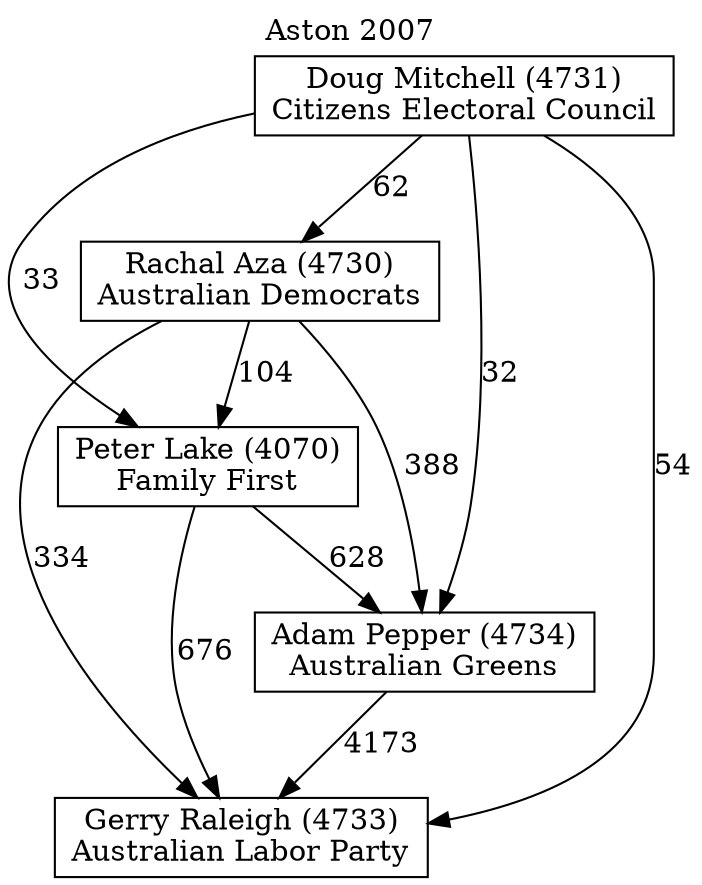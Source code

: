 // House preference flow
digraph "Gerry Raleigh (4733)_Aston_2007" {
	graph [label="Aston 2007" labelloc=t mclimit=10]
	node [shape=box]
	"Adam Pepper (4734)" [label="Adam Pepper (4734)
Australian Greens"]
	"Doug Mitchell (4731)" [label="Doug Mitchell (4731)
Citizens Electoral Council"]
	"Gerry Raleigh (4733)" [label="Gerry Raleigh (4733)
Australian Labor Party"]
	"Peter Lake (4070)" [label="Peter Lake (4070)
Family First"]
	"Rachal Aza (4730)" [label="Rachal Aza (4730)
Australian Democrats"]
	"Adam Pepper (4734)" -> "Gerry Raleigh (4733)" [label=4173]
	"Doug Mitchell (4731)" -> "Adam Pepper (4734)" [label=32]
	"Doug Mitchell (4731)" -> "Gerry Raleigh (4733)" [label=54]
	"Doug Mitchell (4731)" -> "Peter Lake (4070)" [label=33]
	"Doug Mitchell (4731)" -> "Rachal Aza (4730)" [label=62]
	"Peter Lake (4070)" -> "Adam Pepper (4734)" [label=628]
	"Peter Lake (4070)" -> "Gerry Raleigh (4733)" [label=676]
	"Rachal Aza (4730)" -> "Adam Pepper (4734)" [label=388]
	"Rachal Aza (4730)" -> "Gerry Raleigh (4733)" [label=334]
	"Rachal Aza (4730)" -> "Peter Lake (4070)" [label=104]
}
